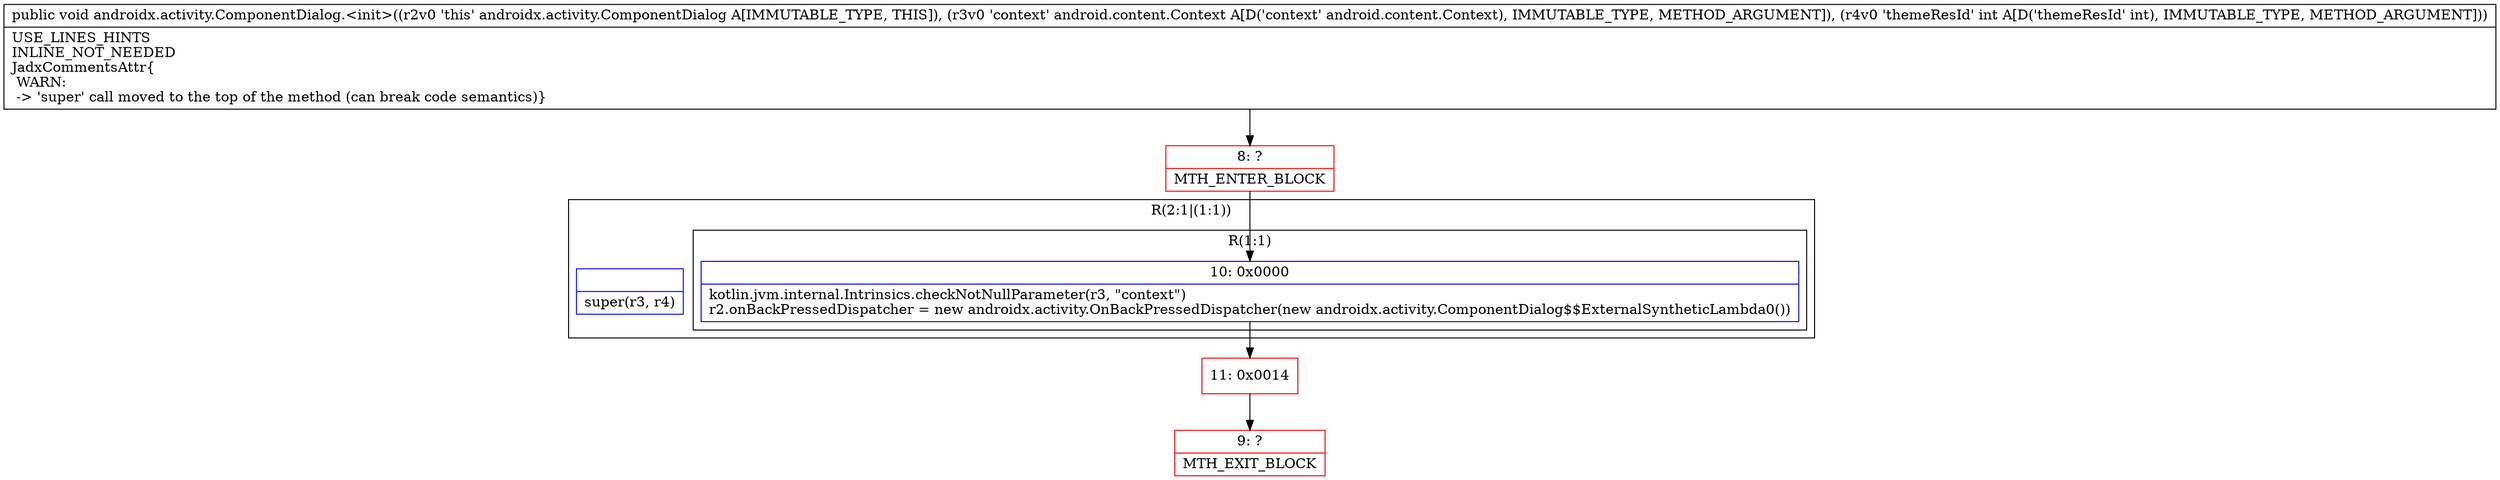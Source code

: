 digraph "CFG forandroidx.activity.ComponentDialog.\<init\>(Landroid\/content\/Context;I)V" {
subgraph cluster_Region_2142010641 {
label = "R(2:1|(1:1))";
node [shape=record,color=blue];
Node_InsnContainer_1261728294 [shape=record,label="{|super(r3, r4)\l}"];
subgraph cluster_Region_611980720 {
label = "R(1:1)";
node [shape=record,color=blue];
Node_10 [shape=record,label="{10\:\ 0x0000|kotlin.jvm.internal.Intrinsics.checkNotNullParameter(r3, \"context\")\lr2.onBackPressedDispatcher = new androidx.activity.OnBackPressedDispatcher(new androidx.activity.ComponentDialog$$ExternalSyntheticLambda0())\l}"];
}
}
Node_8 [shape=record,color=red,label="{8\:\ ?|MTH_ENTER_BLOCK\l}"];
Node_11 [shape=record,color=red,label="{11\:\ 0x0014}"];
Node_9 [shape=record,color=red,label="{9\:\ ?|MTH_EXIT_BLOCK\l}"];
MethodNode[shape=record,label="{public void androidx.activity.ComponentDialog.\<init\>((r2v0 'this' androidx.activity.ComponentDialog A[IMMUTABLE_TYPE, THIS]), (r3v0 'context' android.content.Context A[D('context' android.content.Context), IMMUTABLE_TYPE, METHOD_ARGUMENT]), (r4v0 'themeResId' int A[D('themeResId' int), IMMUTABLE_TYPE, METHOD_ARGUMENT]))  | USE_LINES_HINTS\lINLINE_NOT_NEEDED\lJadxCommentsAttr\{\l WARN: \l \-\> 'super' call moved to the top of the method (can break code semantics)\}\l}"];
MethodNode -> Node_8;Node_10 -> Node_11;
Node_8 -> Node_10;
Node_11 -> Node_9;
}

